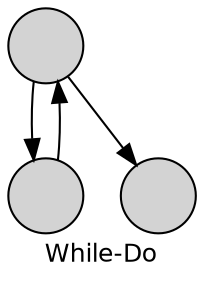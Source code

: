 digraph Sequence {
label="While-Do";
node[label="",style=bold,shape=circle,style=filled,fontsize=12,fontname=Helvetica];
edge[fontsize=12,fontname=Helvetica];
fontsize=12;
fontname=Helvetica;

1 -> 2;
2 -> 1;
1 -> 3;
}
